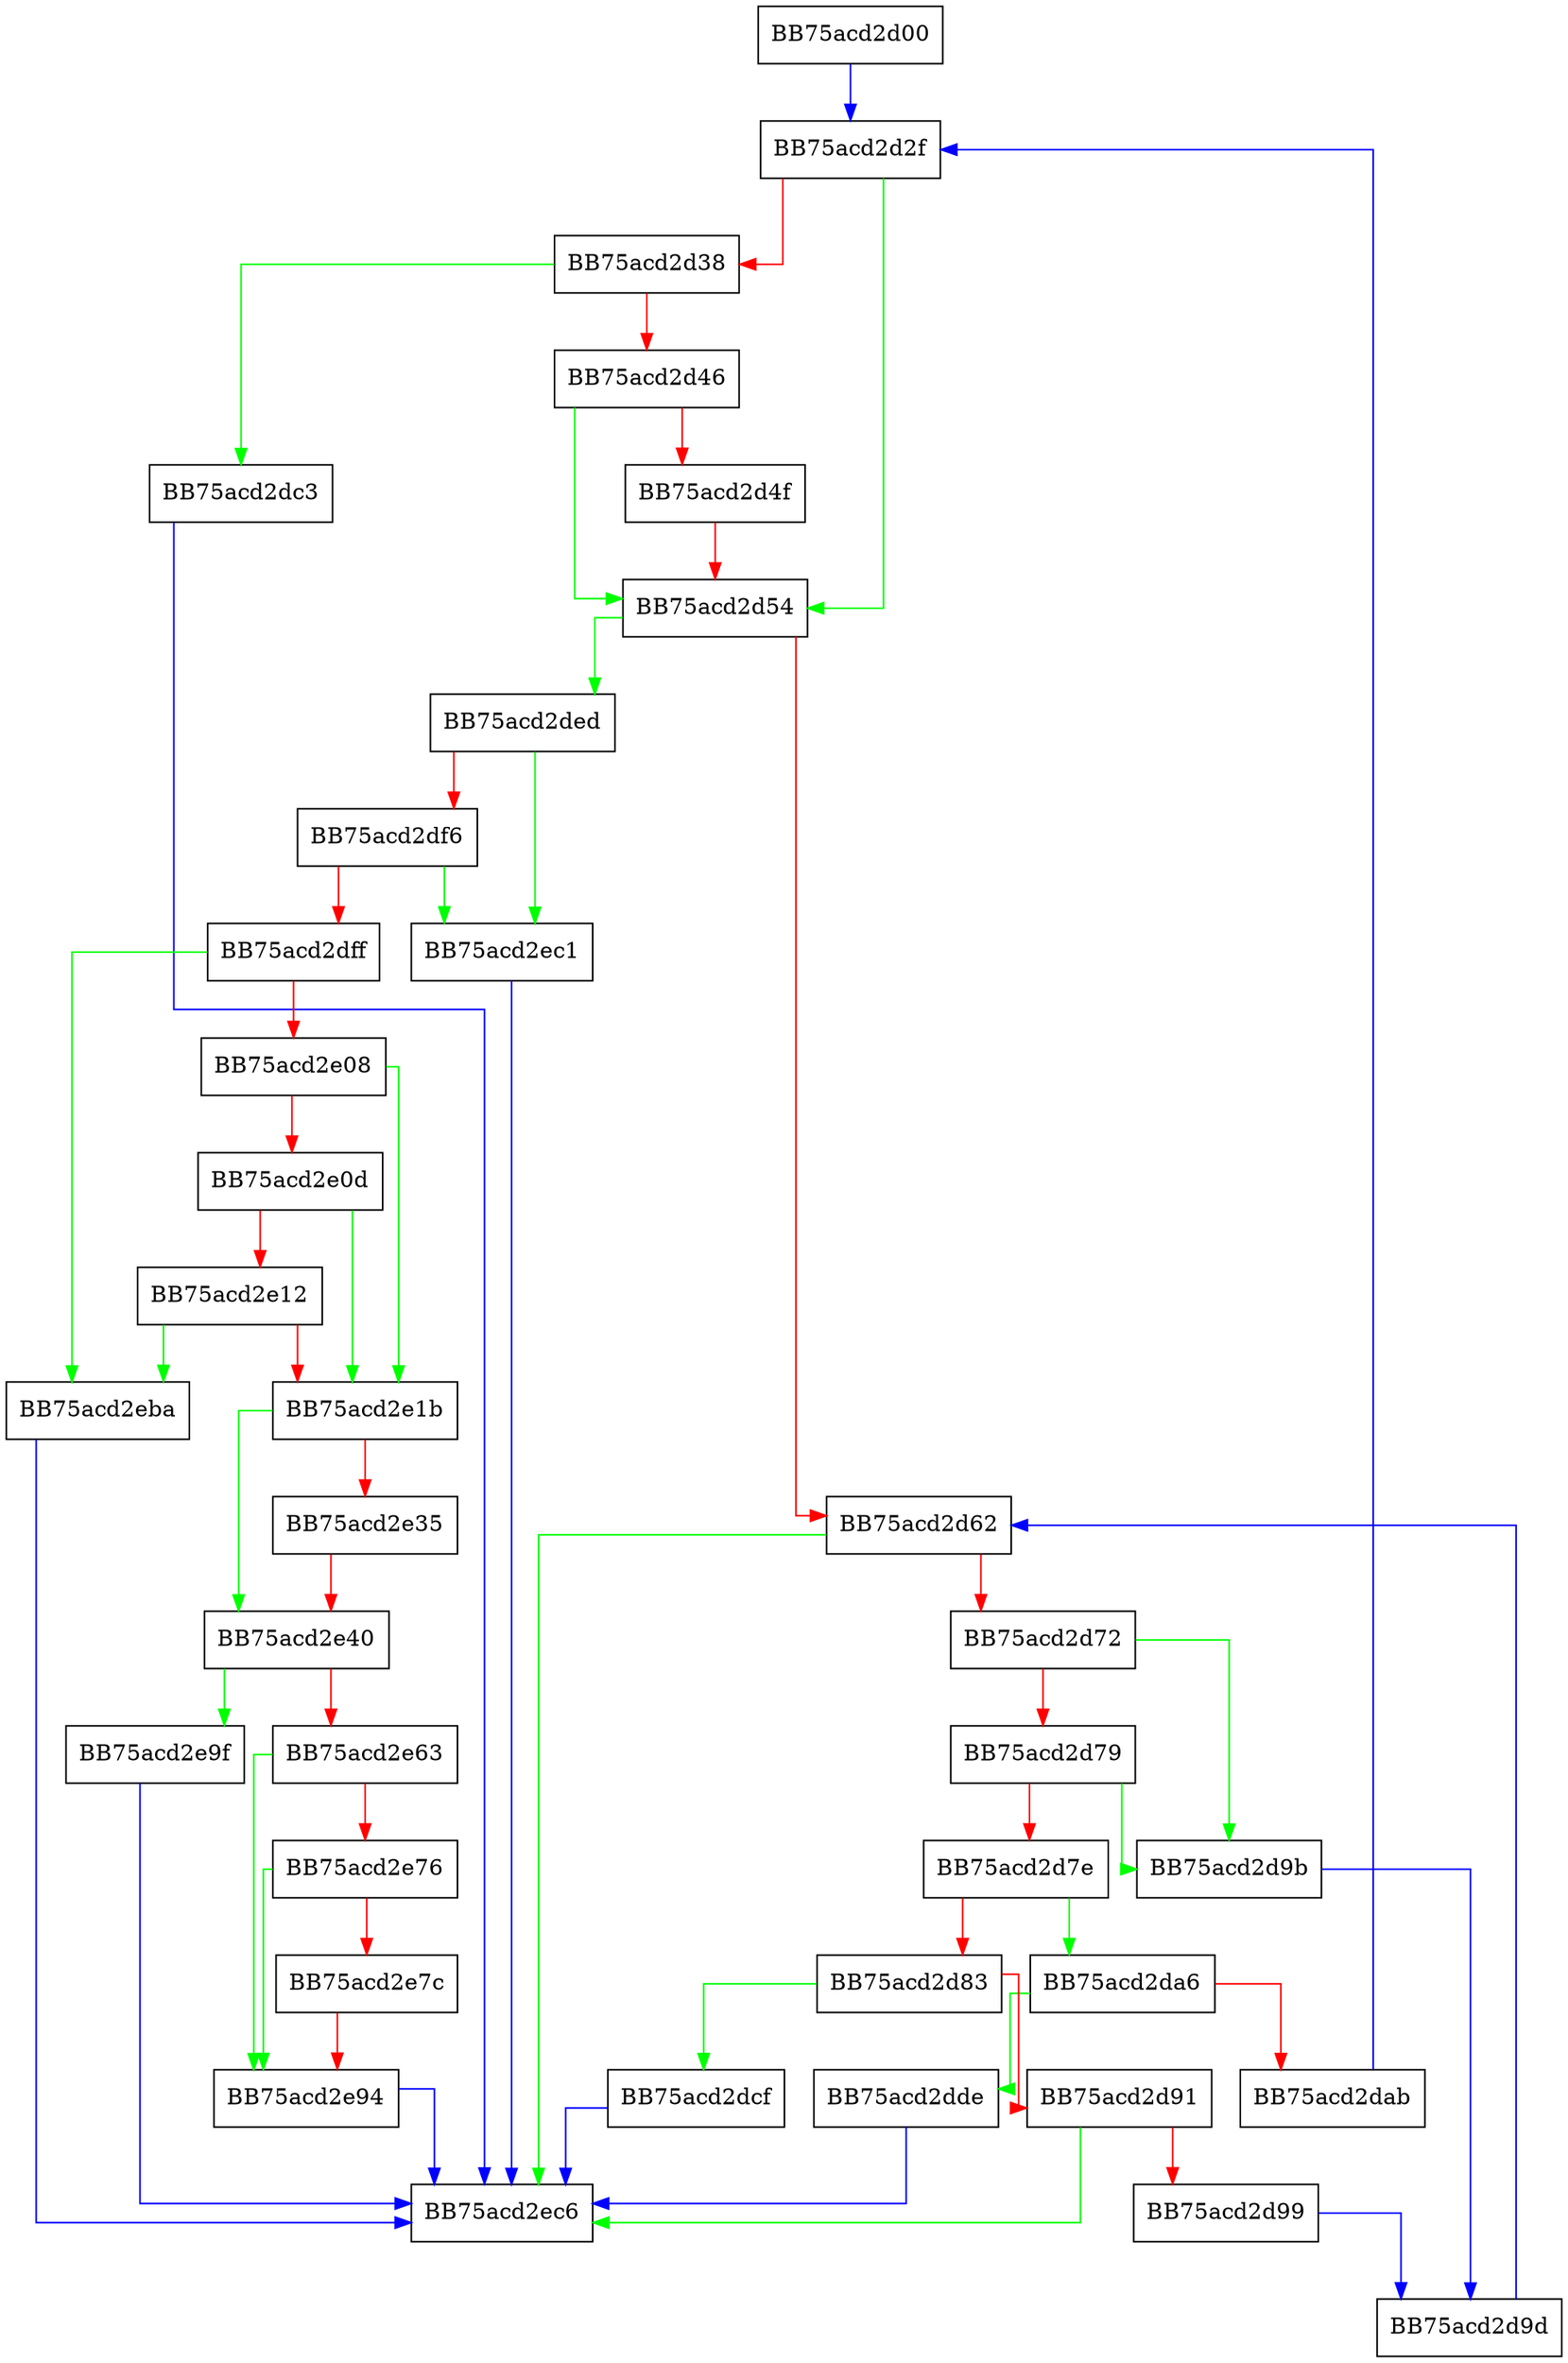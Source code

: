 digraph Enumerate {
  node [shape="box"];
  graph [splines=ortho];
  BB75acd2d00 -> BB75acd2d2f [color="blue"];
  BB75acd2d2f -> BB75acd2d54 [color="green"];
  BB75acd2d2f -> BB75acd2d38 [color="red"];
  BB75acd2d38 -> BB75acd2dc3 [color="green"];
  BB75acd2d38 -> BB75acd2d46 [color="red"];
  BB75acd2d46 -> BB75acd2d54 [color="green"];
  BB75acd2d46 -> BB75acd2d4f [color="red"];
  BB75acd2d4f -> BB75acd2d54 [color="red"];
  BB75acd2d54 -> BB75acd2ded [color="green"];
  BB75acd2d54 -> BB75acd2d62 [color="red"];
  BB75acd2d62 -> BB75acd2ec6 [color="green"];
  BB75acd2d62 -> BB75acd2d72 [color="red"];
  BB75acd2d72 -> BB75acd2d9b [color="green"];
  BB75acd2d72 -> BB75acd2d79 [color="red"];
  BB75acd2d79 -> BB75acd2d9b [color="green"];
  BB75acd2d79 -> BB75acd2d7e [color="red"];
  BB75acd2d7e -> BB75acd2da6 [color="green"];
  BB75acd2d7e -> BB75acd2d83 [color="red"];
  BB75acd2d83 -> BB75acd2dcf [color="green"];
  BB75acd2d83 -> BB75acd2d91 [color="red"];
  BB75acd2d91 -> BB75acd2ec6 [color="green"];
  BB75acd2d91 -> BB75acd2d99 [color="red"];
  BB75acd2d99 -> BB75acd2d9d [color="blue"];
  BB75acd2d9b -> BB75acd2d9d [color="blue"];
  BB75acd2d9d -> BB75acd2d62 [color="blue"];
  BB75acd2da6 -> BB75acd2dde [color="green"];
  BB75acd2da6 -> BB75acd2dab [color="red"];
  BB75acd2dab -> BB75acd2d2f [color="blue"];
  BB75acd2dc3 -> BB75acd2ec6 [color="blue"];
  BB75acd2dcf -> BB75acd2ec6 [color="blue"];
  BB75acd2dde -> BB75acd2ec6 [color="blue"];
  BB75acd2ded -> BB75acd2ec1 [color="green"];
  BB75acd2ded -> BB75acd2df6 [color="red"];
  BB75acd2df6 -> BB75acd2ec1 [color="green"];
  BB75acd2df6 -> BB75acd2dff [color="red"];
  BB75acd2dff -> BB75acd2eba [color="green"];
  BB75acd2dff -> BB75acd2e08 [color="red"];
  BB75acd2e08 -> BB75acd2e1b [color="green"];
  BB75acd2e08 -> BB75acd2e0d [color="red"];
  BB75acd2e0d -> BB75acd2e1b [color="green"];
  BB75acd2e0d -> BB75acd2e12 [color="red"];
  BB75acd2e12 -> BB75acd2eba [color="green"];
  BB75acd2e12 -> BB75acd2e1b [color="red"];
  BB75acd2e1b -> BB75acd2e40 [color="green"];
  BB75acd2e1b -> BB75acd2e35 [color="red"];
  BB75acd2e35 -> BB75acd2e40 [color="red"];
  BB75acd2e40 -> BB75acd2e9f [color="green"];
  BB75acd2e40 -> BB75acd2e63 [color="red"];
  BB75acd2e63 -> BB75acd2e94 [color="green"];
  BB75acd2e63 -> BB75acd2e76 [color="red"];
  BB75acd2e76 -> BB75acd2e94 [color="green"];
  BB75acd2e76 -> BB75acd2e7c [color="red"];
  BB75acd2e7c -> BB75acd2e94 [color="red"];
  BB75acd2e94 -> BB75acd2ec6 [color="blue"];
  BB75acd2e9f -> BB75acd2ec6 [color="blue"];
  BB75acd2eba -> BB75acd2ec6 [color="blue"];
  BB75acd2ec1 -> BB75acd2ec6 [color="blue"];
}